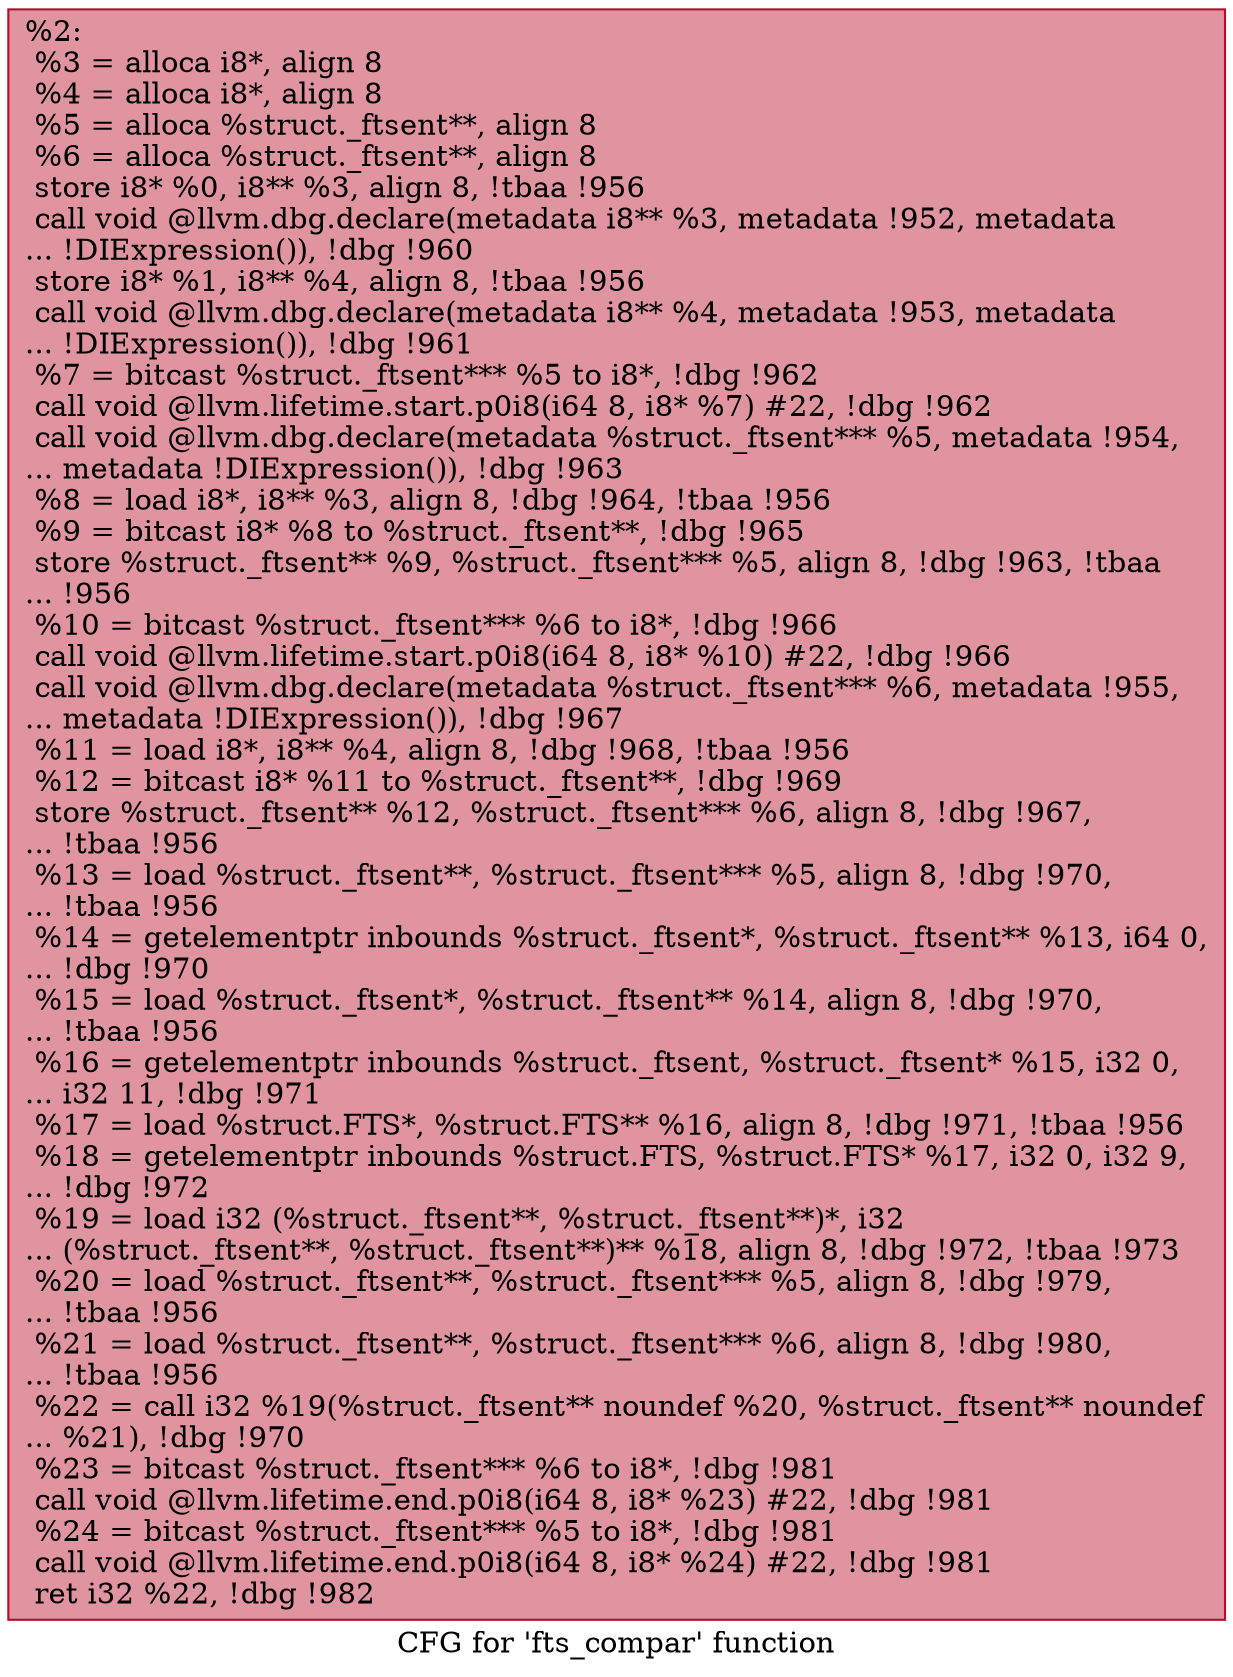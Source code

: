 digraph "CFG for 'fts_compar' function" {
	label="CFG for 'fts_compar' function";

	Node0x207f140 [shape=record,color="#b70d28ff", style=filled, fillcolor="#b70d2870",label="{%2:\l  %3 = alloca i8*, align 8\l  %4 = alloca i8*, align 8\l  %5 = alloca %struct._ftsent**, align 8\l  %6 = alloca %struct._ftsent**, align 8\l  store i8* %0, i8** %3, align 8, !tbaa !956\l  call void @llvm.dbg.declare(metadata i8** %3, metadata !952, metadata\l... !DIExpression()), !dbg !960\l  store i8* %1, i8** %4, align 8, !tbaa !956\l  call void @llvm.dbg.declare(metadata i8** %4, metadata !953, metadata\l... !DIExpression()), !dbg !961\l  %7 = bitcast %struct._ftsent*** %5 to i8*, !dbg !962\l  call void @llvm.lifetime.start.p0i8(i64 8, i8* %7) #22, !dbg !962\l  call void @llvm.dbg.declare(metadata %struct._ftsent*** %5, metadata !954,\l... metadata !DIExpression()), !dbg !963\l  %8 = load i8*, i8** %3, align 8, !dbg !964, !tbaa !956\l  %9 = bitcast i8* %8 to %struct._ftsent**, !dbg !965\l  store %struct._ftsent** %9, %struct._ftsent*** %5, align 8, !dbg !963, !tbaa\l... !956\l  %10 = bitcast %struct._ftsent*** %6 to i8*, !dbg !966\l  call void @llvm.lifetime.start.p0i8(i64 8, i8* %10) #22, !dbg !966\l  call void @llvm.dbg.declare(metadata %struct._ftsent*** %6, metadata !955,\l... metadata !DIExpression()), !dbg !967\l  %11 = load i8*, i8** %4, align 8, !dbg !968, !tbaa !956\l  %12 = bitcast i8* %11 to %struct._ftsent**, !dbg !969\l  store %struct._ftsent** %12, %struct._ftsent*** %6, align 8, !dbg !967,\l... !tbaa !956\l  %13 = load %struct._ftsent**, %struct._ftsent*** %5, align 8, !dbg !970,\l... !tbaa !956\l  %14 = getelementptr inbounds %struct._ftsent*, %struct._ftsent** %13, i64 0,\l... !dbg !970\l  %15 = load %struct._ftsent*, %struct._ftsent** %14, align 8, !dbg !970,\l... !tbaa !956\l  %16 = getelementptr inbounds %struct._ftsent, %struct._ftsent* %15, i32 0,\l... i32 11, !dbg !971\l  %17 = load %struct.FTS*, %struct.FTS** %16, align 8, !dbg !971, !tbaa !956\l  %18 = getelementptr inbounds %struct.FTS, %struct.FTS* %17, i32 0, i32 9,\l... !dbg !972\l  %19 = load i32 (%struct._ftsent**, %struct._ftsent**)*, i32\l... (%struct._ftsent**, %struct._ftsent**)** %18, align 8, !dbg !972, !tbaa !973\l  %20 = load %struct._ftsent**, %struct._ftsent*** %5, align 8, !dbg !979,\l... !tbaa !956\l  %21 = load %struct._ftsent**, %struct._ftsent*** %6, align 8, !dbg !980,\l... !tbaa !956\l  %22 = call i32 %19(%struct._ftsent** noundef %20, %struct._ftsent** noundef\l... %21), !dbg !970\l  %23 = bitcast %struct._ftsent*** %6 to i8*, !dbg !981\l  call void @llvm.lifetime.end.p0i8(i64 8, i8* %23) #22, !dbg !981\l  %24 = bitcast %struct._ftsent*** %5 to i8*, !dbg !981\l  call void @llvm.lifetime.end.p0i8(i64 8, i8* %24) #22, !dbg !981\l  ret i32 %22, !dbg !982\l}"];
}
